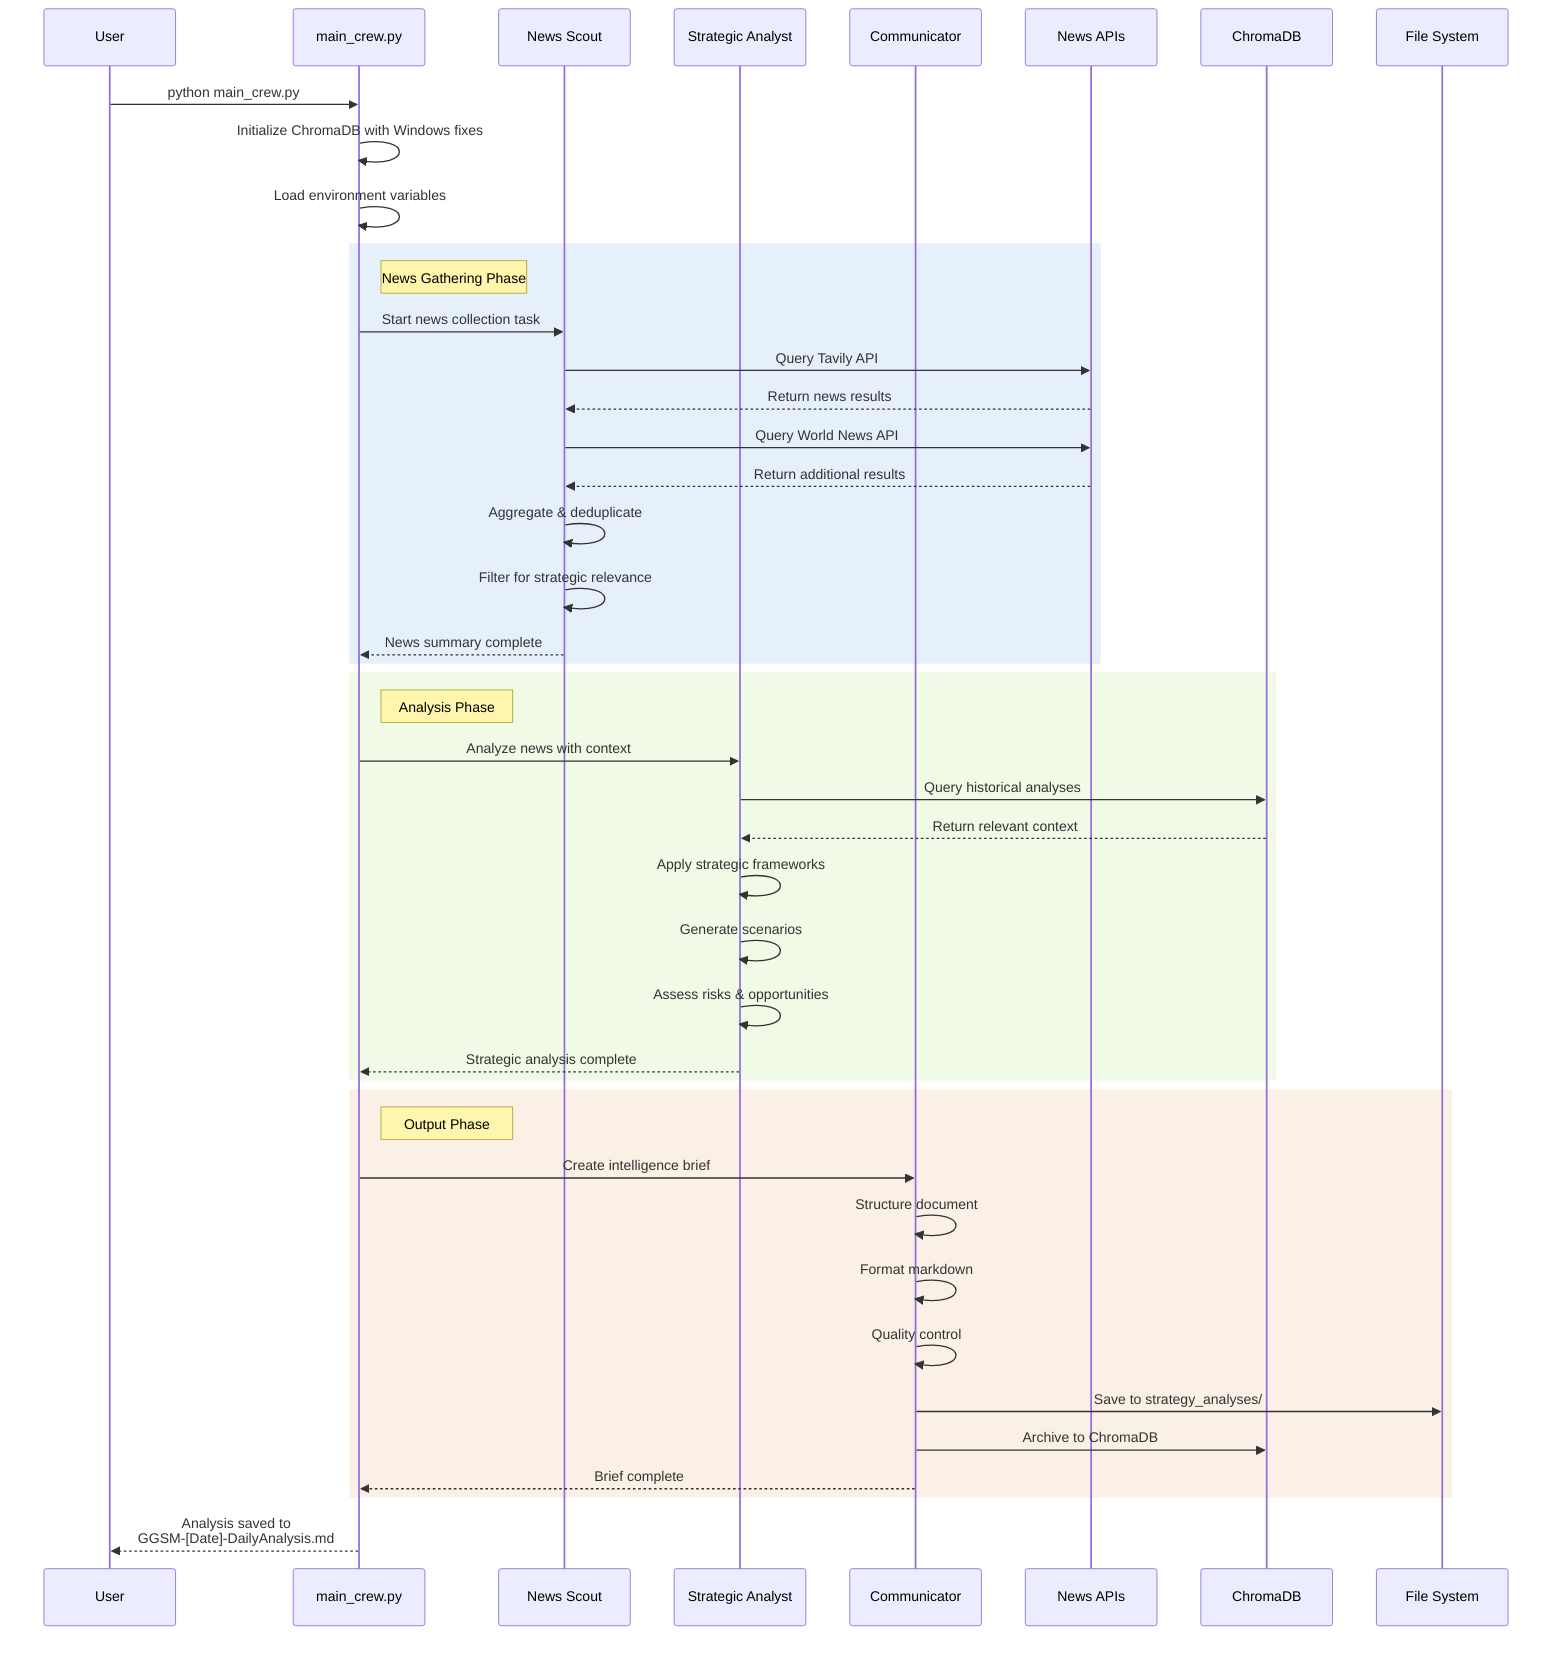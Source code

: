 sequenceDiagram
    participant User
    participant Main as main_crew.py
    participant NS as News Scout
    participant SA as Strategic Analyst
    participant CA as Communicator
    participant API as News APIs
    participant DB as ChromaDB
    participant FS as File System

    User->>Main: python main_crew.py
    Main->>Main: Initialize ChromaDB with Windows fixes
    Main->>Main: Load environment variables
    
    rect rgb(230, 240, 250)
        note right of Main: News Gathering Phase
        Main->>NS: Start news collection task
        NS->>API: Query Tavily API
        API-->>NS: Return news results
        NS->>API: Query World News API
        API-->>NS: Return additional results
        NS->>NS: Aggregate & deduplicate
        NS->>NS: Filter for strategic relevance
        NS-->>Main: News summary complete
    end
    
    rect rgb(240, 250, 230)
        note right of Main: Analysis Phase
        Main->>SA: Analyze news with context
        SA->>DB: Query historical analyses
        DB-->>SA: Return relevant context
        SA->>SA: Apply strategic frameworks
        SA->>SA: Generate scenarios
        SA->>SA: Assess risks & opportunities
        SA-->>Main: Strategic analysis complete
    end
    
    rect rgb(250, 240, 230)
        note right of Main: Output Phase
        Main->>CA: Create intelligence brief
        CA->>CA: Structure document
        CA->>CA: Format markdown
        CA->>CA: Quality control
        CA->>FS: Save to strategy_analyses/
        CA->>DB: Archive to ChromaDB
        CA-->>Main: Brief complete
    end
    
    Main-->>User: Analysis saved to<br/>GGSM-[Date]-DailyAnalysis.md